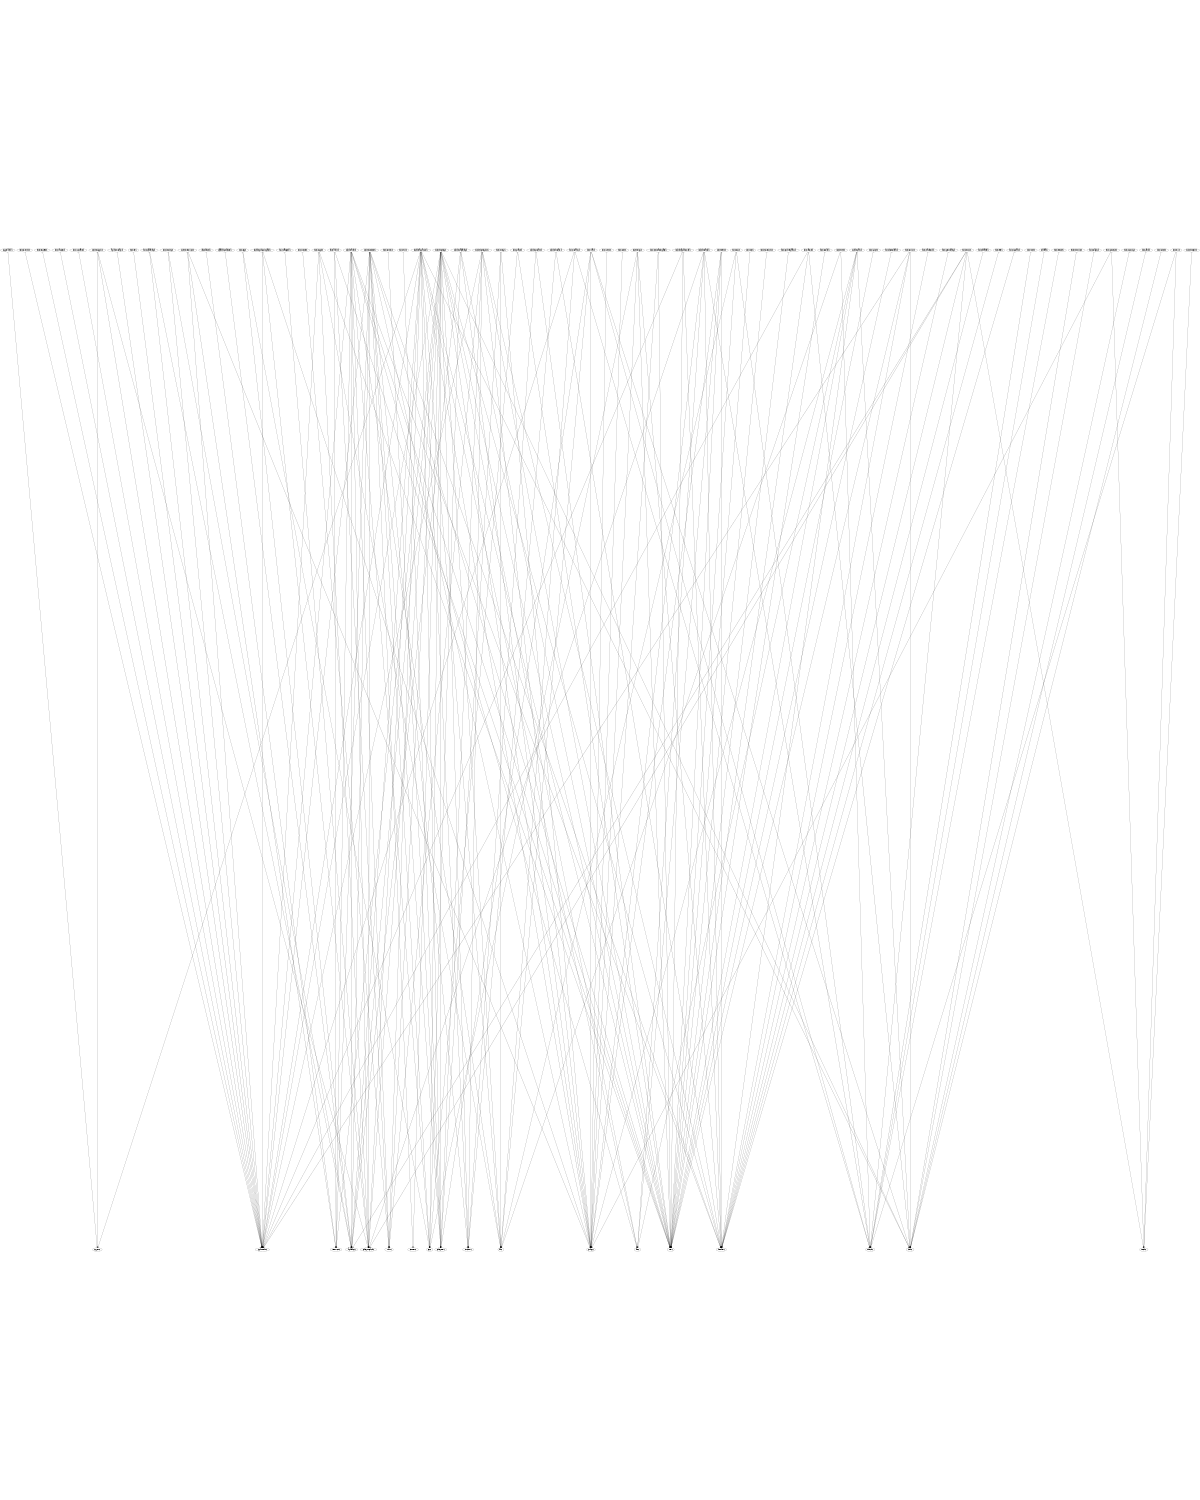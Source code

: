 digraph "source tree" {
    overlap=scale;
    size="8,10";
    ratio="fill";
    fontsize="16";
    fontname="Helvetica";
	clusterrank="local";
"linux/ctype.h"->"apparmorfs.c"
"linux/security.h"->"apparmorfs.c"
"linux/vmalloc.h"->"apparmorfs.c"
"linux/module.h"->"apparmorfs.c"
"linux/seq_file.h"->"apparmorfs.c"
"linux/uaccess.h"->"apparmorfs.c"
"linux/mount.h"->"apparmorfs.c"
"linux/namei.h"->"apparmorfs.c"
"linux/capability.h"->"apparmorfs.c"
"linux/rcupdate.h"->"apparmorfs.c"
"uapi/linux/major.h"->"apparmorfs.c"
"linux/fs.h"->"apparmorfs.c"
"include/apparmor.h"->"apparmorfs.c"
"include/apparmorfs.h"->"apparmorfs.c"
"include/audit.h"->"apparmorfs.c"
"include/context.h"->"apparmorfs.c"
"include/crypto.h"->"apparmorfs.c"
"include/policy.h"->"apparmorfs.c"
"include/policy_ns.h"->"apparmorfs.c"
"include/resource.h"->"apparmorfs.c"
"include/policy_unpack.h"->"apparmorfs.c"
"linux/audit.h"->"audit.c"
"linux/socket.h"->"audit.c"
"include/apparmor.h"->"audit.c"
"include/audit.h"->"audit.c"
"include/policy.h"->"audit.c"
"include/policy_ns.h"->"audit.c"
"linux/capability.h"->"capability.c"
"linux/errno.h"->"capability.c"
"linux/gfp.h"->"capability.c"
"linux/security.h"->"capability.c"
"include/apparmor.h"->"capability.c"
"include/capability.h"->"capability.c"
"include/context.h"->"capability.c"
"include/policy.h"->"capability.c"
"include/audit.h"->"capability.c"
"capability_names.h"->"capability.c"
"include/context.h"->"context.c"
"include/policy.h"->"context.c"
"crypto/hash.h"->"crypto.c"
"include/apparmor.h"->"crypto.c"
"include/crypto.h"->"crypto.c"
"linux/errno.h"->"domain.c"
"linux/fdtable.h"->"domain.c"
"linux/file.h"->"domain.c"
"linux/mount.h"->"domain.c"
"linux/syscalls.h"->"domain.c"
"linux/tracehook.h"->"domain.c"
"linux/personality.h"->"domain.c"
"include/audit.h"->"domain.c"
"include/apparmorfs.h"->"domain.c"
"include/context.h"->"domain.c"
"include/domain.h"->"domain.c"
"include/file.h"->"domain.c"
"include/ipc.h"->"domain.c"
"include/match.h"->"domain.c"
"include/path.h"->"domain.c"
"include/policy.h"->"domain.c"
"include/policy_ns.h"->"domain.c"
"include/apparmor.h"->"file.c"
"include/audit.h"->"file.c"
"include/file.h"->"file.c"
"include/match.h"->"file.c"
"include/path.h"->"file.c"
"include/policy.h"->"file.c"
"linux/gfp.h"->"ipc.c"
"linux/ptrace.h"->"ipc.c"
"include/audit.h"->"ipc.c"
"include/capability.h"->"ipc.c"
"include/context.h"->"ipc.c"
"include/policy.h"->"ipc.c"
"include/ipc.h"->"ipc.c"
"linux/ctype.h"->"lib.c"
"linux/mm.h"->"lib.c"
"linux/slab.h"->"lib.c"
"linux/string.h"->"lib.c"
"linux/vmalloc.h"->"lib.c"
"include/audit.h"->"lib.c"
"include/apparmor.h"->"lib.c"
"include/lib.h"->"lib.c"
"include/policy.h"->"lib.c"
"linux/lsm_hooks.h"->"lsm.c"
"linux/moduleparam.h"->"lsm.c"
"linux/mm.h"->"lsm.c"
"linux/mman.h"->"lsm.c"
"linux/mount.h"->"lsm.c"
"linux/namei.h"->"lsm.c"
"linux/ptrace.h"->"lsm.c"
"linux/ctype.h"->"lsm.c"
"linux/sysctl.h"->"lsm.c"
"linux/audit.h"->"lsm.c"
"linux/user_namespace.h"->"lsm.c"
"linux/kmemleak.h"->"lsm.c"
"net/sock.h"->"lsm.c"
"include/apparmor.h"->"lsm.c"
"include/apparmorfs.h"->"lsm.c"
"include/audit.h"->"lsm.c"
"include/capability.h"->"lsm.c"
"include/context.h"->"lsm.c"
"include/file.h"->"lsm.c"
"include/ipc.h"->"lsm.c"
"include/path.h"->"lsm.c"
"include/policy.h"->"lsm.c"
"include/policy_ns.h"->"lsm.c"
"include/procattr.h"->"lsm.c"
"linux/errno.h"->"match.c"
"linux/kernel.h"->"match.c"
"linux/mm.h"->"match.c"
"linux/slab.h"->"match.c"
"linux/vmalloc.h"->"match.c"
"linux/err.h"->"match.c"
"linux/kref.h"->"match.c"
"include/lib.h"->"match.c"
"include/match.h"->"match.c"
"nulldfa.in"->"match.c"
"linux/magic.h"->"path.c"
"linux/mount.h"->"path.c"
"linux/namei.h"->"path.c"
"linux/nsproxy.h"->"path.c"
"linux/path.h"->"path.c"
"linux/sched.h"->"path.c"
"linux/slab.h"->"path.c"
"linux/fs_struct.h"->"path.c"
"include/apparmor.h"->"path.c"
"include/path.h"->"path.c"
"include/policy.h"->"path.c"
"linux/slab.h"->"policy.c"
"linux/spinlock.h"->"policy.c"
"linux/string.h"->"policy.c"
"linux/cred.h"->"policy.c"
"linux/rculist.h"->"policy.c"
"linux/user_namespace.h"->"policy.c"
"include/apparmor.h"->"policy.c"
"include/capability.h"->"policy.c"
"include/context.h"->"policy.c"
"include/file.h"->"policy.c"
"include/ipc.h"->"policy.c"
"include/match.h"->"policy.c"
"include/path.h"->"policy.c"
"include/policy.h"->"policy.c"
"include/policy_ns.h"->"policy.c"
"include/policy_unpack.h"->"policy.c"
"include/resource.h"->"policy.c"
"linux/list.h"->"policy_ns.c"
"linux/mutex.h"->"policy_ns.c"
"linux/slab.h"->"policy_ns.c"
"linux/string.h"->"policy_ns.c"
"include/apparmor.h"->"policy_ns.c"
"include/context.h"->"policy_ns.c"
"include/policy_ns.h"->"policy_ns.c"
"include/policy.h"->"policy_ns.c"
"asm/unaligned.h"->"policy_unpack.c"
"linux/ctype.h"->"policy_unpack.c"
"linux/errno.h"->"policy_unpack.c"
"include/apparmor.h"->"policy_unpack.c"
"include/audit.h"->"policy_unpack.c"
"include/context.h"->"policy_unpack.c"
"include/crypto.h"->"policy_unpack.c"
"include/match.h"->"policy_unpack.c"
"include/policy.h"->"policy_unpack.c"
"include/policy_unpack.h"->"policy_unpack.c"
"include/apparmor.h"->"procattr.c"
"include/context.h"->"procattr.c"
"include/policy.h"->"procattr.c"
"include/policy_ns.h"->"procattr.c"
"include/domain.h"->"procattr.c"
"include/procattr.h"->"procattr.c"
"linux/audit.h"->"resource.c"
"include/audit.h"->"resource.c"
"include/context.h"->"resource.c"
"include/resource.h"->"resource.c"
"include/policy.h"->"resource.c"
"rlim_names.h"->"resource.c"
"linux/spinlock.h"->"secid.c"
"linux/errno.h"->"secid.c"
"linux/err.h"->"secid.c"
"include/secid.h"->"secid.c"
}